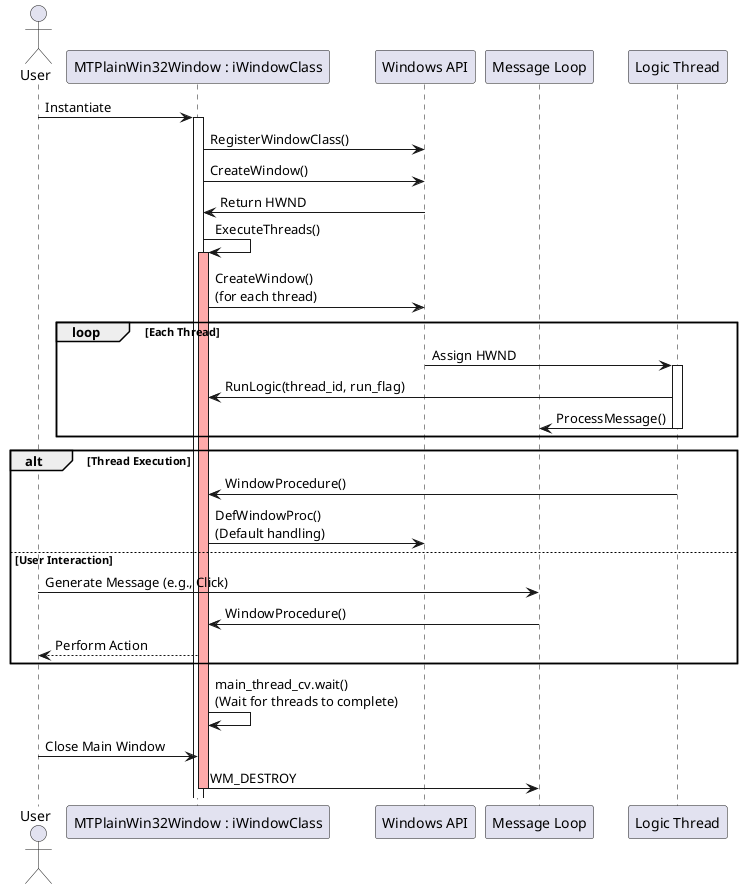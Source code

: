 @startuml iwindow


actor User
participant "MTPlainWin32Window : iWindowClass" as MTWin
participant "Windows API" as WinAPI
participant "Message Loop" as MsgLoop
participant "Logic Thread" as LogicThd

User -> MTWin : Instantiate
activate MTWin
MTWin -> WinAPI : RegisterWindowClass()
MTWin -> WinAPI : CreateWindow()
WinAPI -> MTWin : Return HWND
MTWin -> MTWin : ExecuteThreads()
activate MTWin #FFAAAA

MTWin -> WinAPI : CreateWindow()\n(for each thread)
loop Each Thread
    WinAPI -> LogicThd : Assign HWND
    activate LogicThd
    LogicThd -> MTWin : RunLogic(thread_id, run_flag)
    LogicThd -> MsgLoop : ProcessMessage()
    deactivate LogicThd
end

alt Thread Execution
    LogicThd -> MTWin : WindowProcedure()
    MTWin -> WinAPI : DefWindowProc()\n(Default handling)
else User Interaction
    User -> MsgLoop : Generate Message (e.g., Click)
    MsgLoop -> MTWin : WindowProcedure()
    MTWin --> User : Perform Action
end

MTWin -> MTWin : main_thread_cv.wait()\n(Wait for threads to complete)
User -> MTWin : Close Main Window
MTWin -> MsgLoop : WM_DESTROY
deactivate MTWin

@enduml

